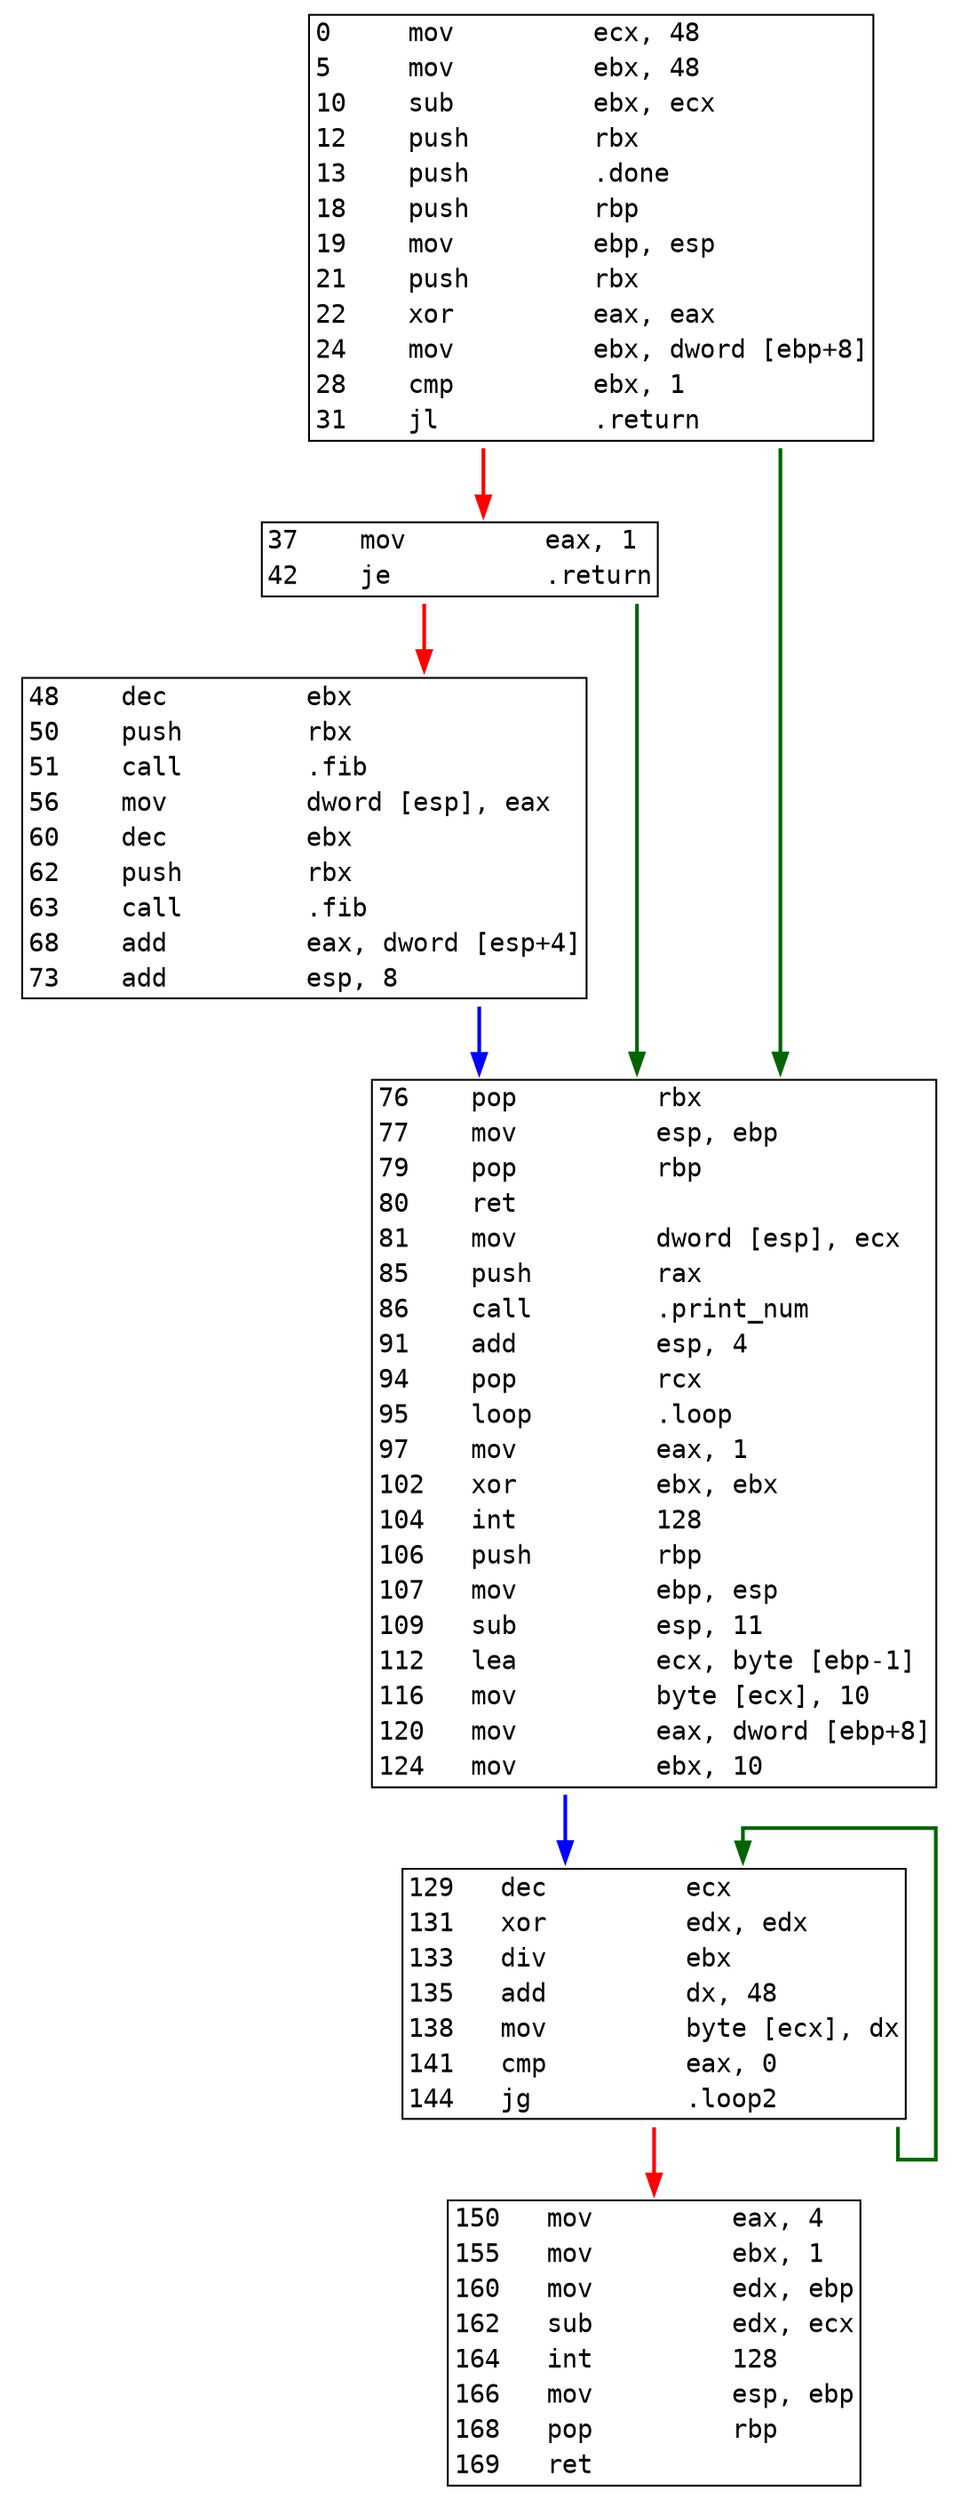 digraph cfg {
	graph [splines=ortho]
	node [shape=plaintext fontname="monospace"]
	edge [penwidth=2.0]

	"0"[label=<<table border="1" cellborder="0" cellspacing="0"><tr PORT="p0"><td align="left" width="50px">0</td><td align="left"  width="100px">mov</td><td align="left">ecx, 48</td></tr><tr PORT="p1"><td align="left" width="50px">5</td><td align="left"  width="100px">mov</td><td align="left">ebx, 48</td></tr><tr PORT="p2"><td align="left" width="50px">10</td><td align="left"  width="100px">sub</td><td align="left">ebx, ecx</td></tr><tr PORT="p3"><td align="left" width="50px">12</td><td align="left"  width="100px">push</td><td align="left">rbx</td></tr><tr PORT="p4"><td align="left" width="50px">13</td><td align="left"  width="100px">push</td><td align="left">.done</td></tr><tr PORT="p5"><td align="left" width="50px">18</td><td align="left"  width="100px">push</td><td align="left">rbp</td></tr><tr PORT="p6"><td align="left" width="50px">19</td><td align="left"  width="100px">mov</td><td align="left">ebp, esp</td></tr><tr PORT="p7"><td align="left" width="50px">21</td><td align="left"  width="100px">push</td><td align="left">rbx</td></tr><tr PORT="p8"><td align="left" width="50px">22</td><td align="left"  width="100px">xor</td><td align="left">eax, eax</td></tr><tr PORT="p9"><td align="left" width="50px">24</td><td align="left"  width="100px">mov</td><td align="left">ebx, dword [ebp+8]</td></tr><tr PORT="p10"><td align="left" width="50px">28</td><td align="left"  width="100px">cmp</td><td align="left">ebx, 1</td></tr><tr PORT="p11"><td align="left" width="50px">31</td><td align="left"  width="100px">jl</td><td align="left">.return</td></tr></table>>]
	"1"[label=<<table border="1" cellborder="0" cellspacing="0"><tr PORT="p0"><td align="left" width="50px">37</td><td align="left"  width="100px">mov</td><td align="left">eax, 1</td></tr><tr PORT="p1"><td align="left" width="50px">42</td><td align="left"  width="100px">je</td><td align="left">.return</td></tr></table>>]
	"2"[label=<<table border="1" cellborder="0" cellspacing="0"><tr PORT="p0"><td align="left" width="50px">48</td><td align="left"  width="100px">dec</td><td align="left">ebx</td></tr><tr PORT="p1"><td align="left" width="50px">50</td><td align="left"  width="100px">push</td><td align="left">rbx</td></tr><tr PORT="p2"><td align="left" width="50px">51</td><td align="left"  width="100px">call</td><td align="left">.fib</td></tr><tr PORT="p3"><td align="left" width="50px">56</td><td align="left"  width="100px">mov</td><td align="left">dword [esp], eax</td></tr><tr PORT="p4"><td align="left" width="50px">60</td><td align="left"  width="100px">dec</td><td align="left">ebx</td></tr><tr PORT="p5"><td align="left" width="50px">62</td><td align="left"  width="100px">push</td><td align="left">rbx</td></tr><tr PORT="p6"><td align="left" width="50px">63</td><td align="left"  width="100px">call</td><td align="left">.fib</td></tr><tr PORT="p7"><td align="left" width="50px">68</td><td align="left"  width="100px">add</td><td align="left">eax, dword [esp+4]</td></tr><tr PORT="p8"><td align="left" width="50px">73</td><td align="left"  width="100px">add</td><td align="left">esp, 8</td></tr></table>>]
	"3"[label=<<table border="1" cellborder="0" cellspacing="0"><tr PORT="p0"><td align="left" width="50px">76</td><td align="left"  width="100px">pop</td><td align="left">rbx</td></tr><tr PORT="p1"><td align="left" width="50px">77</td><td align="left"  width="100px">mov</td><td align="left">esp, ebp</td></tr><tr PORT="p2"><td align="left" width="50px">79</td><td align="left"  width="100px">pop</td><td align="left">rbp</td></tr><tr PORT="p3"><td align="left" width="50px">80</td><td align="left"  width="100px">ret</td><td align="left"></td></tr><tr PORT="p4"><td align="left" width="50px">81</td><td align="left"  width="100px">mov</td><td align="left">dword [esp], ecx</td></tr><tr PORT="p5"><td align="left" width="50px">85</td><td align="left"  width="100px">push</td><td align="left">rax</td></tr><tr PORT="p6"><td align="left" width="50px">86</td><td align="left"  width="100px">call</td><td align="left">.print_num</td></tr><tr PORT="p7"><td align="left" width="50px">91</td><td align="left"  width="100px">add</td><td align="left">esp, 4</td></tr><tr PORT="p8"><td align="left" width="50px">94</td><td align="left"  width="100px">pop</td><td align="left">rcx</td></tr><tr PORT="p9"><td align="left" width="50px">95</td><td align="left"  width="100px">loop</td><td align="left">.loop</td></tr><tr PORT="p10"><td align="left" width="50px">97</td><td align="left"  width="100px">mov</td><td align="left">eax, 1</td></tr><tr PORT="p11"><td align="left" width="50px">102</td><td align="left"  width="100px">xor</td><td align="left">ebx, ebx</td></tr><tr PORT="p12"><td align="left" width="50px">104</td><td align="left"  width="100px">int</td><td align="left">128</td></tr><tr PORT="p13"><td align="left" width="50px">106</td><td align="left"  width="100px">push</td><td align="left">rbp</td></tr><tr PORT="p14"><td align="left" width="50px">107</td><td align="left"  width="100px">mov</td><td align="left">ebp, esp</td></tr><tr PORT="p15"><td align="left" width="50px">109</td><td align="left"  width="100px">sub</td><td align="left">esp, 11</td></tr><tr PORT="p16"><td align="left" width="50px">112</td><td align="left"  width="100px">lea</td><td align="left">ecx, byte [ebp-1]</td></tr><tr PORT="p17"><td align="left" width="50px">116</td><td align="left"  width="100px">mov</td><td align="left">byte [ecx], 10</td></tr><tr PORT="p18"><td align="left" width="50px">120</td><td align="left"  width="100px">mov</td><td align="left">eax, dword [ebp+8]</td></tr><tr PORT="p19"><td align="left" width="50px">124</td><td align="left"  width="100px">mov</td><td align="left">ebx, 10</td></tr></table>>]
	"4"[label=<<table border="1" cellborder="0" cellspacing="0"><tr PORT="p0"><td align="left" width="50px">129</td><td align="left"  width="100px">dec</td><td align="left">ecx</td></tr><tr PORT="p1"><td align="left" width="50px">131</td><td align="left"  width="100px">xor</td><td align="left">edx, edx</td></tr><tr PORT="p2"><td align="left" width="50px">133</td><td align="left"  width="100px">div</td><td align="left">ebx</td></tr><tr PORT="p3"><td align="left" width="50px">135</td><td align="left"  width="100px">add</td><td align="left">dx, 48</td></tr><tr PORT="p4"><td align="left" width="50px">138</td><td align="left"  width="100px">mov</td><td align="left">byte [ecx], dx</td></tr><tr PORT="p5"><td align="left" width="50px">141</td><td align="left"  width="100px">cmp</td><td align="left">eax, 0</td></tr><tr PORT="p6"><td align="left" width="50px">144</td><td align="left"  width="100px">jg</td><td align="left">.loop2</td></tr></table>>]
	"5"[label=<<table border="1" cellborder="0" cellspacing="0"><tr PORT="p0"><td align="left" width="50px">150</td><td align="left"  width="100px">mov</td><td align="left">eax, 4</td></tr><tr PORT="p1"><td align="left" width="50px">155</td><td align="left"  width="100px">mov</td><td align="left">ebx, 1</td></tr><tr PORT="p2"><td align="left" width="50px">160</td><td align="left"  width="100px">mov</td><td align="left">edx, ebp</td></tr><tr PORT="p3"><td align="left" width="50px">162</td><td align="left"  width="100px">sub</td><td align="left">edx, ecx</td></tr><tr PORT="p4"><td align="left" width="50px">164</td><td align="left"  width="100px">int</td><td align="left">128</td></tr><tr PORT="p5"><td align="left" width="50px">166</td><td align="left"  width="100px">mov</td><td align="left">esp, ebp</td></tr><tr PORT="p6"><td align="left" width="50px">168</td><td align="left"  width="100px">pop</td><td align="left">rbp</td></tr><tr PORT="p7"><td align="left" width="50px">169</td><td align="left"  width="100px">ret</td><td align="left"></td></tr></table>>]

	"0":p11:s -> "3":p0:n [color="darkgreen"]
	"0":s -> "1":n [color="red"]
	"1":p1:s -> "3":p0:n [color="darkgreen"]
	"1":s -> "2":n [color="red"]
	"2":s -> "3":n [color="blue"]
	"3":s -> "4":n [color="blue"]
	"4":p6:s -> "4":p0:n [color="darkgreen"dir=back]
	"4":s -> "5":n [color="red"]
}
